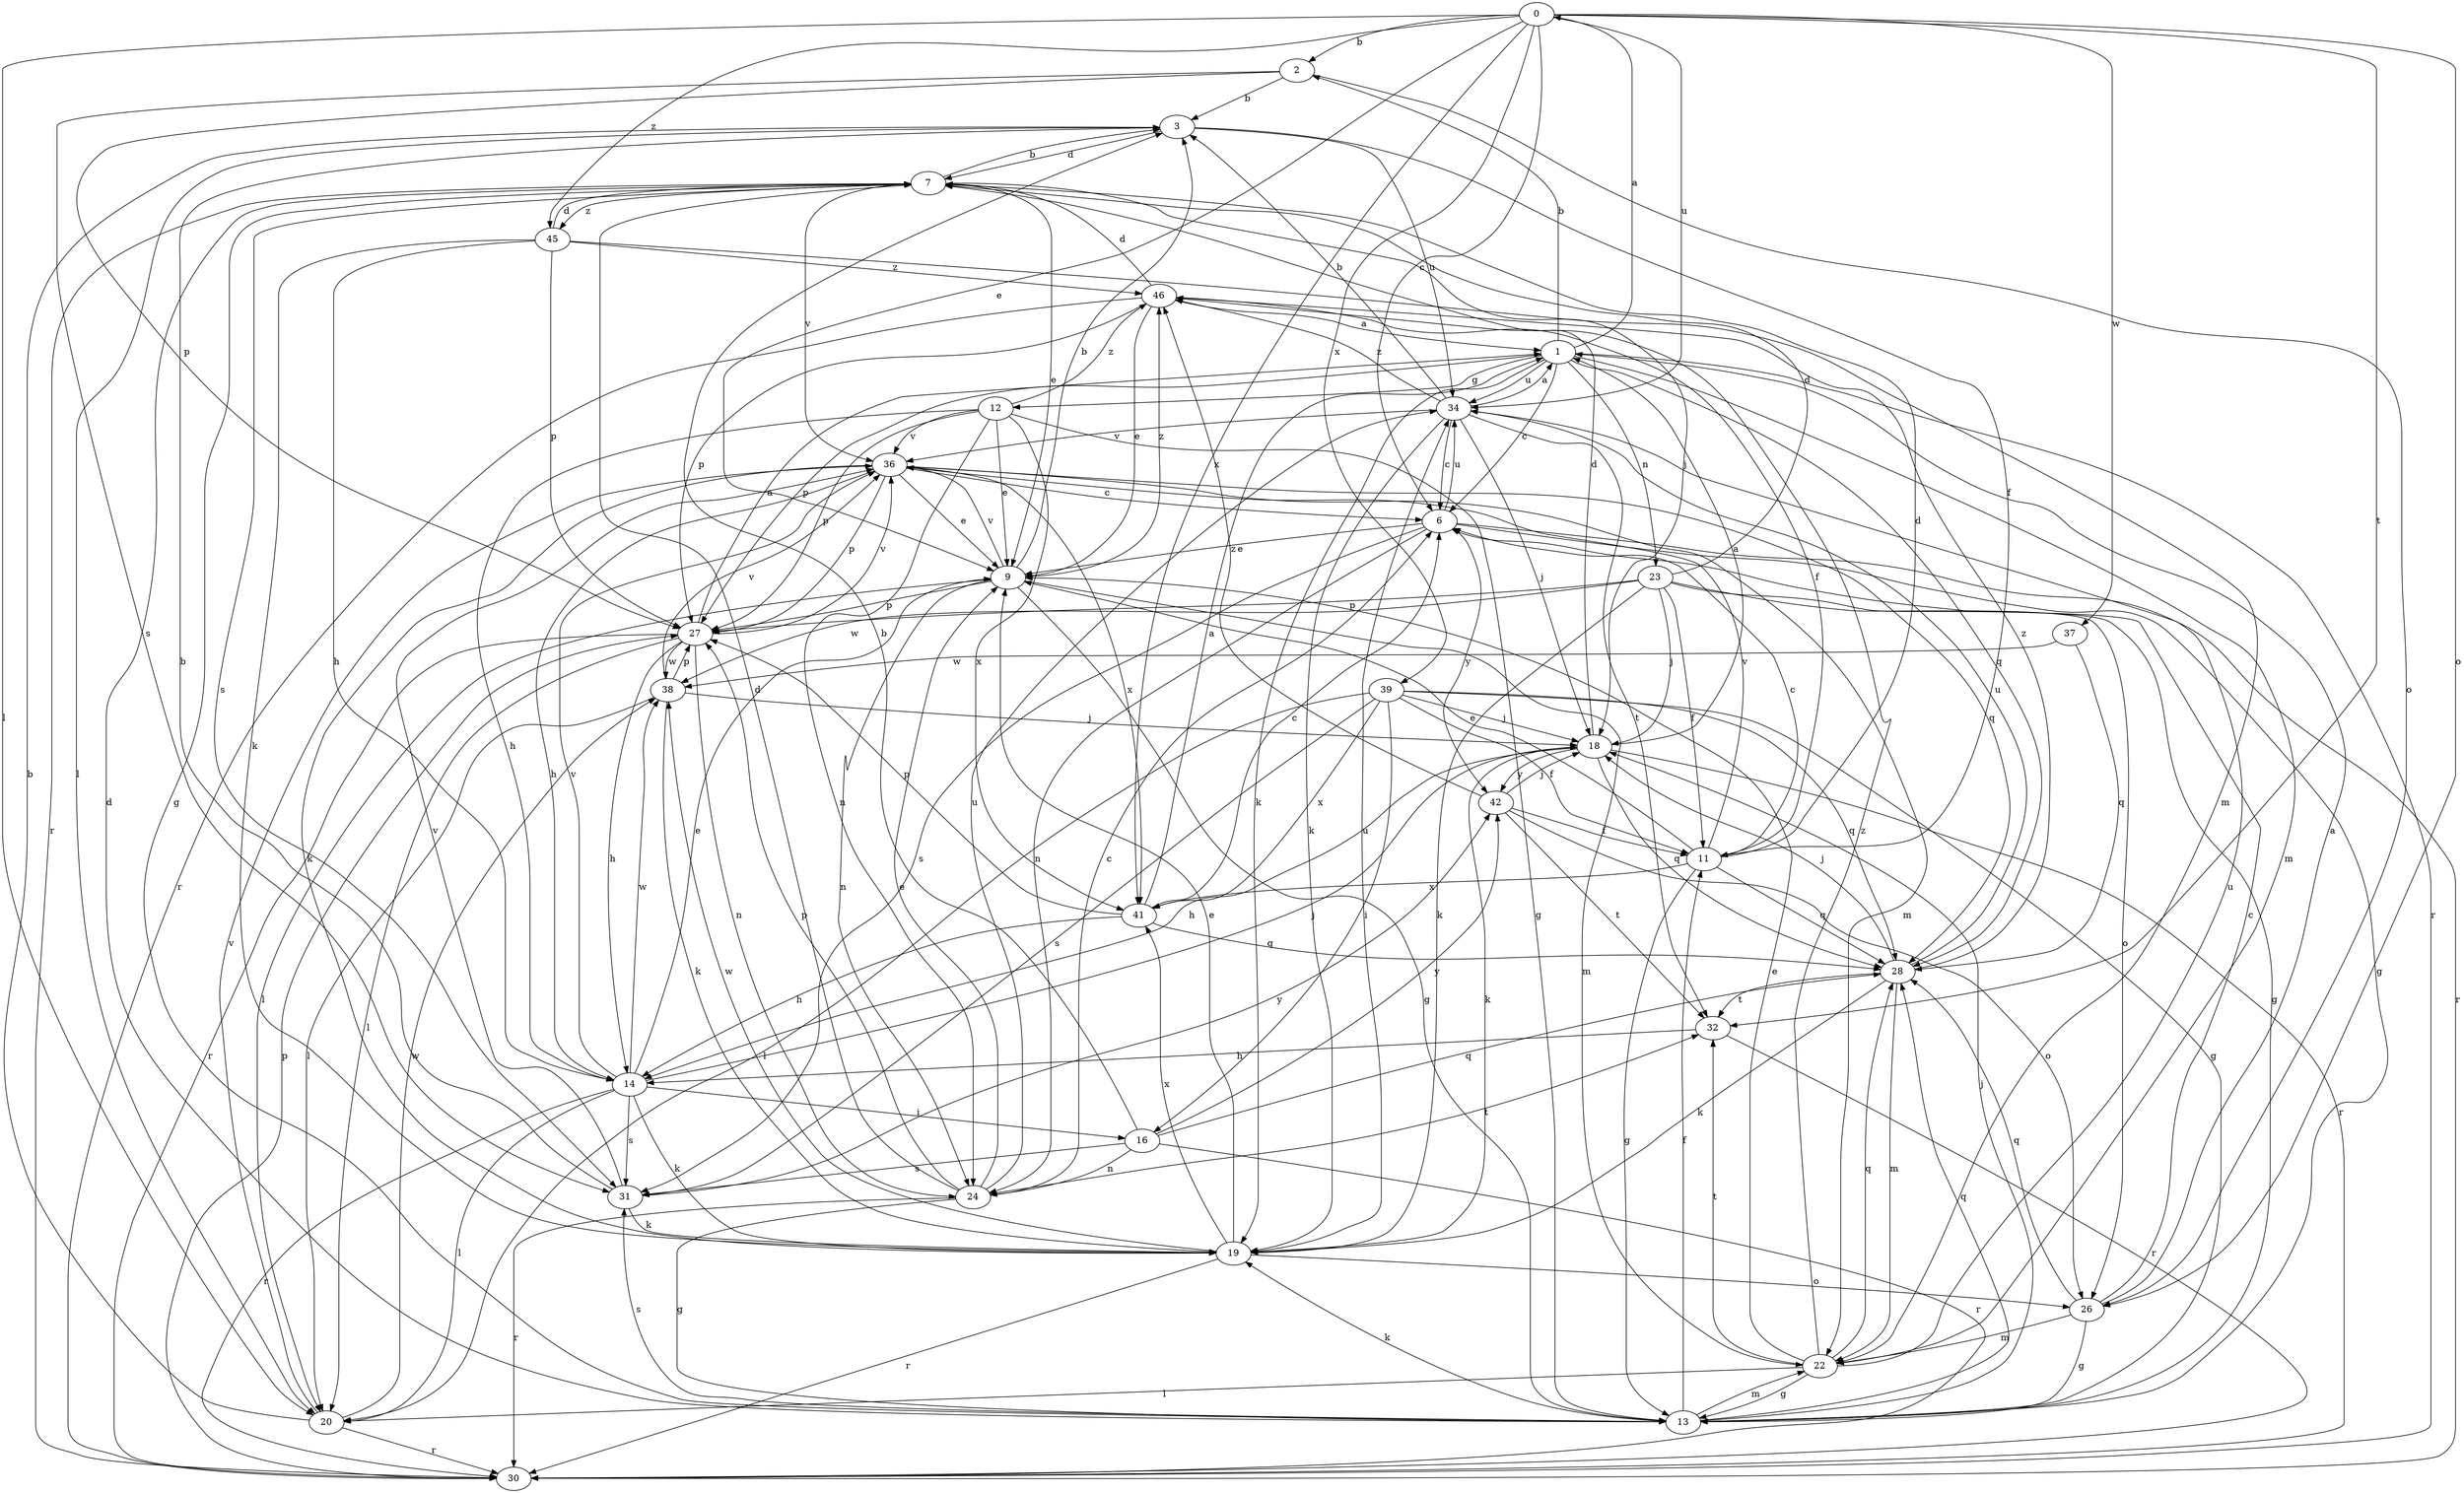 strict digraph  {
0;
1;
2;
3;
6;
7;
9;
11;
12;
13;
14;
16;
18;
19;
20;
22;
23;
24;
26;
27;
28;
30;
31;
32;
34;
36;
37;
38;
39;
41;
42;
45;
46;
0 -> 2  [label=b];
0 -> 6  [label=c];
0 -> 9  [label=e];
0 -> 20  [label=l];
0 -> 26  [label=o];
0 -> 32  [label=t];
0 -> 34  [label=u];
0 -> 37  [label=w];
0 -> 39  [label=x];
0 -> 41  [label=x];
0 -> 45  [label=z];
1 -> 0  [label=a];
1 -> 2  [label=b];
1 -> 6  [label=c];
1 -> 12  [label=g];
1 -> 19  [label=k];
1 -> 22  [label=m];
1 -> 23  [label=n];
1 -> 27  [label=p];
1 -> 28  [label=q];
1 -> 30  [label=r];
1 -> 34  [label=u];
2 -> 3  [label=b];
2 -> 26  [label=o];
2 -> 27  [label=p];
2 -> 31  [label=s];
3 -> 7  [label=d];
3 -> 11  [label=f];
3 -> 20  [label=l];
3 -> 34  [label=u];
6 -> 9  [label=e];
6 -> 13  [label=g];
6 -> 24  [label=n];
6 -> 30  [label=r];
6 -> 31  [label=s];
6 -> 34  [label=u];
6 -> 42  [label=y];
7 -> 3  [label=b];
7 -> 9  [label=e];
7 -> 13  [label=g];
7 -> 18  [label=j];
7 -> 30  [label=r];
7 -> 31  [label=s];
7 -> 36  [label=v];
7 -> 45  [label=z];
9 -> 3  [label=b];
9 -> 13  [label=g];
9 -> 20  [label=l];
9 -> 22  [label=m];
9 -> 24  [label=n];
9 -> 27  [label=p];
9 -> 36  [label=v];
9 -> 46  [label=z];
11 -> 6  [label=c];
11 -> 7  [label=d];
11 -> 9  [label=e];
11 -> 13  [label=g];
11 -> 28  [label=q];
11 -> 36  [label=v];
11 -> 41  [label=x];
12 -> 9  [label=e];
12 -> 13  [label=g];
12 -> 14  [label=h];
12 -> 24  [label=n];
12 -> 27  [label=p];
12 -> 36  [label=v];
12 -> 41  [label=x];
12 -> 46  [label=z];
13 -> 7  [label=d];
13 -> 11  [label=f];
13 -> 18  [label=j];
13 -> 19  [label=k];
13 -> 22  [label=m];
13 -> 28  [label=q];
13 -> 31  [label=s];
14 -> 9  [label=e];
14 -> 16  [label=i];
14 -> 18  [label=j];
14 -> 19  [label=k];
14 -> 20  [label=l];
14 -> 30  [label=r];
14 -> 31  [label=s];
14 -> 36  [label=v];
14 -> 38  [label=w];
16 -> 3  [label=b];
16 -> 24  [label=n];
16 -> 28  [label=q];
16 -> 30  [label=r];
16 -> 31  [label=s];
16 -> 42  [label=y];
18 -> 1  [label=a];
18 -> 7  [label=d];
18 -> 14  [label=h];
18 -> 19  [label=k];
18 -> 28  [label=q];
18 -> 30  [label=r];
18 -> 42  [label=y];
19 -> 9  [label=e];
19 -> 26  [label=o];
19 -> 30  [label=r];
19 -> 34  [label=u];
19 -> 38  [label=w];
19 -> 41  [label=x];
20 -> 3  [label=b];
20 -> 30  [label=r];
20 -> 36  [label=v];
20 -> 38  [label=w];
22 -> 9  [label=e];
22 -> 13  [label=g];
22 -> 20  [label=l];
22 -> 28  [label=q];
22 -> 32  [label=t];
22 -> 34  [label=u];
22 -> 46  [label=z];
23 -> 7  [label=d];
23 -> 11  [label=f];
23 -> 13  [label=g];
23 -> 18  [label=j];
23 -> 19  [label=k];
23 -> 26  [label=o];
23 -> 27  [label=p];
23 -> 38  [label=w];
24 -> 6  [label=c];
24 -> 7  [label=d];
24 -> 9  [label=e];
24 -> 13  [label=g];
24 -> 27  [label=p];
24 -> 30  [label=r];
24 -> 32  [label=t];
24 -> 34  [label=u];
26 -> 1  [label=a];
26 -> 6  [label=c];
26 -> 13  [label=g];
26 -> 22  [label=m];
26 -> 28  [label=q];
27 -> 1  [label=a];
27 -> 14  [label=h];
27 -> 20  [label=l];
27 -> 24  [label=n];
27 -> 30  [label=r];
27 -> 36  [label=v];
27 -> 38  [label=w];
28 -> 18  [label=j];
28 -> 19  [label=k];
28 -> 22  [label=m];
28 -> 32  [label=t];
28 -> 34  [label=u];
28 -> 46  [label=z];
30 -> 27  [label=p];
31 -> 3  [label=b];
31 -> 19  [label=k];
31 -> 36  [label=v];
31 -> 42  [label=y];
32 -> 14  [label=h];
32 -> 30  [label=r];
34 -> 1  [label=a];
34 -> 3  [label=b];
34 -> 6  [label=c];
34 -> 18  [label=j];
34 -> 19  [label=k];
34 -> 32  [label=t];
34 -> 36  [label=v];
34 -> 46  [label=z];
36 -> 6  [label=c];
36 -> 9  [label=e];
36 -> 14  [label=h];
36 -> 19  [label=k];
36 -> 22  [label=m];
36 -> 27  [label=p];
36 -> 28  [label=q];
36 -> 41  [label=x];
37 -> 28  [label=q];
37 -> 38  [label=w];
38 -> 18  [label=j];
38 -> 19  [label=k];
38 -> 20  [label=l];
38 -> 27  [label=p];
38 -> 36  [label=v];
39 -> 11  [label=f];
39 -> 13  [label=g];
39 -> 16  [label=i];
39 -> 18  [label=j];
39 -> 20  [label=l];
39 -> 28  [label=q];
39 -> 31  [label=s];
39 -> 41  [label=x];
41 -> 1  [label=a];
41 -> 6  [label=c];
41 -> 14  [label=h];
41 -> 27  [label=p];
41 -> 28  [label=q];
42 -> 11  [label=f];
42 -> 18  [label=j];
42 -> 26  [label=o];
42 -> 32  [label=t];
42 -> 46  [label=z];
45 -> 7  [label=d];
45 -> 14  [label=h];
45 -> 19  [label=k];
45 -> 22  [label=m];
45 -> 27  [label=p];
45 -> 46  [label=z];
46 -> 1  [label=a];
46 -> 7  [label=d];
46 -> 9  [label=e];
46 -> 11  [label=f];
46 -> 27  [label=p];
46 -> 30  [label=r];
}
